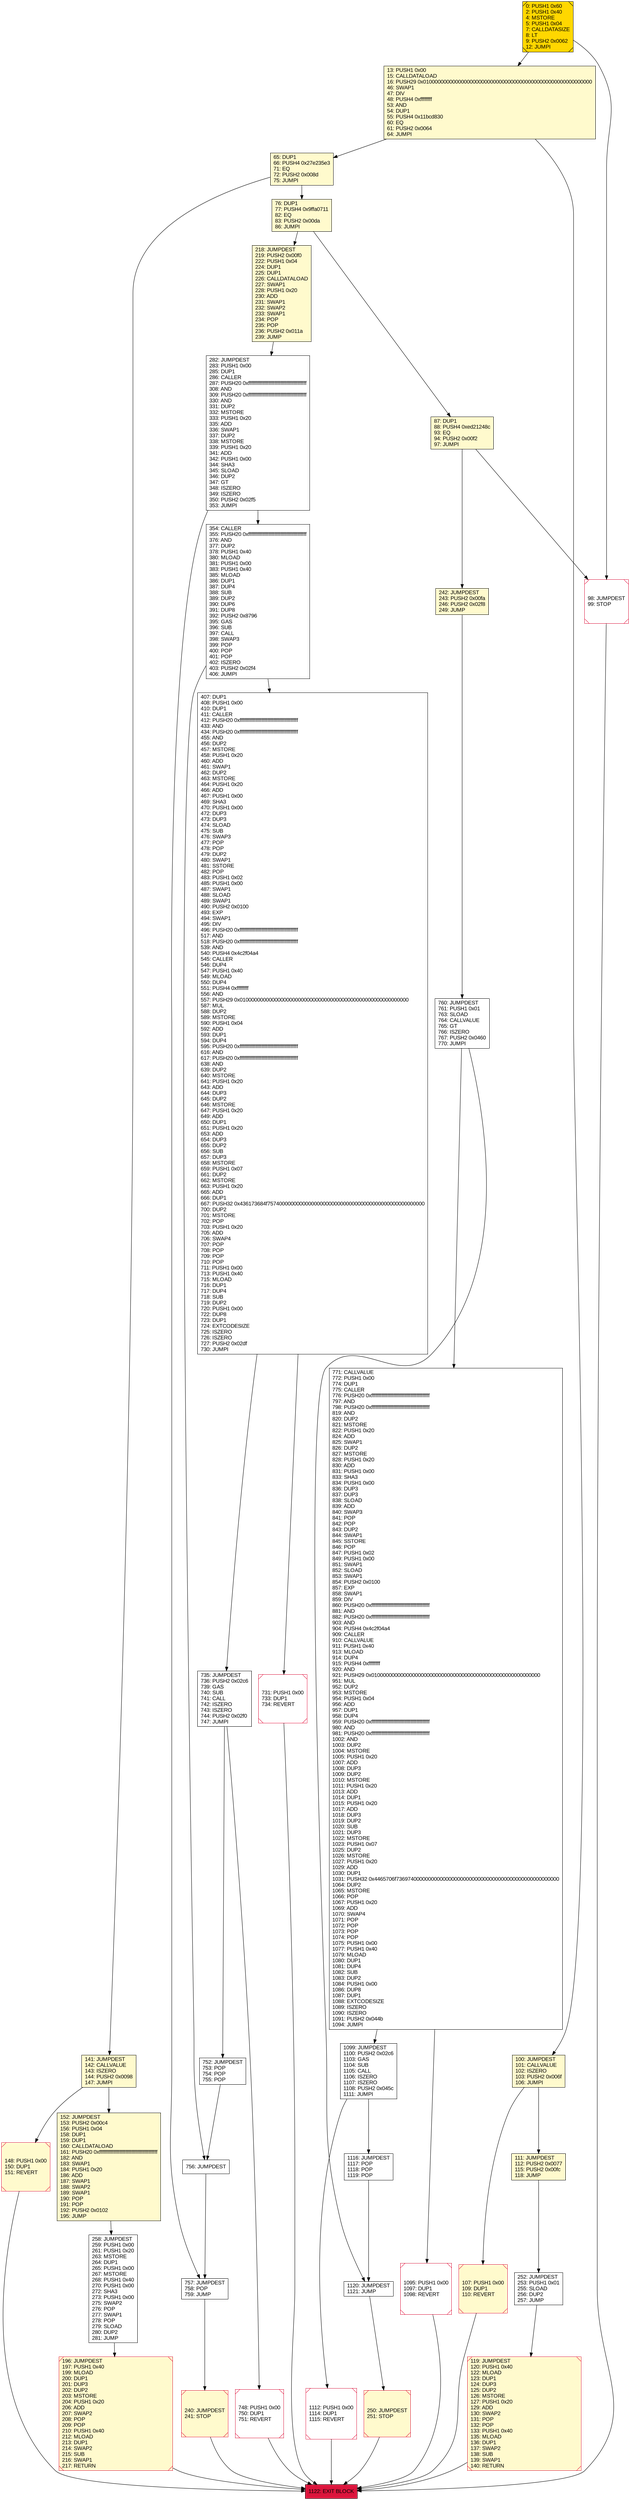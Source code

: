 digraph G {
bgcolor=transparent rankdir=UD;
node [shape=box style=filled color=black fillcolor=white fontname=arial fontcolor=black];
735 [label="735: JUMPDEST\l736: PUSH2 0x02c6\l739: GAS\l740: SUB\l741: CALL\l742: ISZERO\l743: ISZERO\l744: PUSH2 0x02f0\l747: JUMPI\l" ];
752 [label="752: JUMPDEST\l753: POP\l754: POP\l755: POP\l" ];
119 [label="119: JUMPDEST\l120: PUSH1 0x40\l122: MLOAD\l123: DUP1\l124: DUP3\l125: DUP2\l126: MSTORE\l127: PUSH1 0x20\l129: ADD\l130: SWAP2\l131: POP\l132: POP\l133: PUSH1 0x40\l135: MLOAD\l136: DUP1\l137: SWAP2\l138: SUB\l139: SWAP1\l140: RETURN\l" fillcolor=lemonchiffon shape=Msquare color=crimson ];
282 [label="282: JUMPDEST\l283: PUSH1 0x00\l285: DUP1\l286: CALLER\l287: PUSH20 0xffffffffffffffffffffffffffffffffffffffff\l308: AND\l309: PUSH20 0xffffffffffffffffffffffffffffffffffffffff\l330: AND\l331: DUP2\l332: MSTORE\l333: PUSH1 0x20\l335: ADD\l336: SWAP1\l337: DUP2\l338: MSTORE\l339: PUSH1 0x20\l341: ADD\l342: PUSH1 0x00\l344: SHA3\l345: SLOAD\l346: DUP2\l347: GT\l348: ISZERO\l349: ISZERO\l350: PUSH2 0x02f5\l353: JUMPI\l" ];
407 [label="407: DUP1\l408: PUSH1 0x00\l410: DUP1\l411: CALLER\l412: PUSH20 0xffffffffffffffffffffffffffffffffffffffff\l433: AND\l434: PUSH20 0xffffffffffffffffffffffffffffffffffffffff\l455: AND\l456: DUP2\l457: MSTORE\l458: PUSH1 0x20\l460: ADD\l461: SWAP1\l462: DUP2\l463: MSTORE\l464: PUSH1 0x20\l466: ADD\l467: PUSH1 0x00\l469: SHA3\l470: PUSH1 0x00\l472: DUP3\l473: DUP3\l474: SLOAD\l475: SUB\l476: SWAP3\l477: POP\l478: POP\l479: DUP2\l480: SWAP1\l481: SSTORE\l482: POP\l483: PUSH1 0x02\l485: PUSH1 0x00\l487: SWAP1\l488: SLOAD\l489: SWAP1\l490: PUSH2 0x0100\l493: EXP\l494: SWAP1\l495: DIV\l496: PUSH20 0xffffffffffffffffffffffffffffffffffffffff\l517: AND\l518: PUSH20 0xffffffffffffffffffffffffffffffffffffffff\l539: AND\l540: PUSH4 0x4c2f04a4\l545: CALLER\l546: DUP4\l547: PUSH1 0x40\l549: MLOAD\l550: DUP4\l551: PUSH4 0xffffffff\l556: AND\l557: PUSH29 0x0100000000000000000000000000000000000000000000000000000000\l587: MUL\l588: DUP2\l589: MSTORE\l590: PUSH1 0x04\l592: ADD\l593: DUP1\l594: DUP4\l595: PUSH20 0xffffffffffffffffffffffffffffffffffffffff\l616: AND\l617: PUSH20 0xffffffffffffffffffffffffffffffffffffffff\l638: AND\l639: DUP2\l640: MSTORE\l641: PUSH1 0x20\l643: ADD\l644: DUP3\l645: DUP2\l646: MSTORE\l647: PUSH1 0x20\l649: ADD\l650: DUP1\l651: PUSH1 0x20\l653: ADD\l654: DUP3\l655: DUP2\l656: SUB\l657: DUP3\l658: MSTORE\l659: PUSH1 0x07\l661: DUP2\l662: MSTORE\l663: PUSH1 0x20\l665: ADD\l666: DUP1\l667: PUSH32 0x436173684f757400000000000000000000000000000000000000000000000000\l700: DUP2\l701: MSTORE\l702: POP\l703: PUSH1 0x20\l705: ADD\l706: SWAP4\l707: POP\l708: POP\l709: POP\l710: POP\l711: PUSH1 0x00\l713: PUSH1 0x40\l715: MLOAD\l716: DUP1\l717: DUP4\l718: SUB\l719: DUP2\l720: PUSH1 0x00\l722: DUP8\l723: DUP1\l724: EXTCODESIZE\l725: ISZERO\l726: ISZERO\l727: PUSH2 0x02df\l730: JUMPI\l" ];
107 [label="107: PUSH1 0x00\l109: DUP1\l110: REVERT\l" fillcolor=lemonchiffon shape=Msquare color=crimson ];
748 [label="748: PUSH1 0x00\l750: DUP1\l751: REVERT\l" shape=Msquare color=crimson ];
757 [label="757: JUMPDEST\l758: POP\l759: JUMP\l" ];
0 [label="0: PUSH1 0x60\l2: PUSH1 0x40\l4: MSTORE\l5: PUSH1 0x04\l7: CALLDATASIZE\l8: LT\l9: PUSH2 0x0062\l12: JUMPI\l" fillcolor=lemonchiffon shape=Msquare fillcolor=gold ];
354 [label="354: CALLER\l355: PUSH20 0xffffffffffffffffffffffffffffffffffffffff\l376: AND\l377: DUP2\l378: PUSH1 0x40\l380: MLOAD\l381: PUSH1 0x00\l383: PUSH1 0x40\l385: MLOAD\l386: DUP1\l387: DUP4\l388: SUB\l389: DUP2\l390: DUP6\l391: DUP8\l392: PUSH2 0x8796\l395: GAS\l396: SUB\l397: CALL\l398: SWAP3\l399: POP\l400: POP\l401: POP\l402: ISZERO\l403: PUSH2 0x02f4\l406: JUMPI\l" ];
1120 [label="1120: JUMPDEST\l1121: JUMP\l" ];
242 [label="242: JUMPDEST\l243: PUSH2 0x00fa\l246: PUSH2 0x02f8\l249: JUMP\l" fillcolor=lemonchiffon ];
1099 [label="1099: JUMPDEST\l1100: PUSH2 0x02c6\l1103: GAS\l1104: SUB\l1105: CALL\l1106: ISZERO\l1107: ISZERO\l1108: PUSH2 0x045c\l1111: JUMPI\l" ];
76 [label="76: DUP1\l77: PUSH4 0x9ffa0711\l82: EQ\l83: PUSH2 0x00da\l86: JUMPI\l" fillcolor=lemonchiffon ];
258 [label="258: JUMPDEST\l259: PUSH1 0x00\l261: PUSH1 0x20\l263: MSTORE\l264: DUP1\l265: PUSH1 0x00\l267: MSTORE\l268: PUSH1 0x40\l270: PUSH1 0x00\l272: SHA3\l273: PUSH1 0x00\l275: SWAP2\l276: POP\l277: SWAP1\l278: POP\l279: SLOAD\l280: DUP2\l281: JUMP\l" ];
218 [label="218: JUMPDEST\l219: PUSH2 0x00f0\l222: PUSH1 0x04\l224: DUP1\l225: DUP1\l226: CALLDATALOAD\l227: SWAP1\l228: PUSH1 0x20\l230: ADD\l231: SWAP1\l232: SWAP2\l233: SWAP1\l234: POP\l235: POP\l236: PUSH2 0x011a\l239: JUMP\l" fillcolor=lemonchiffon ];
141 [label="141: JUMPDEST\l142: CALLVALUE\l143: ISZERO\l144: PUSH2 0x0098\l147: JUMPI\l" fillcolor=lemonchiffon ];
1122 [label="1122: EXIT BLOCK\l" fillcolor=crimson ];
13 [label="13: PUSH1 0x00\l15: CALLDATALOAD\l16: PUSH29 0x0100000000000000000000000000000000000000000000000000000000\l46: SWAP1\l47: DIV\l48: PUSH4 0xffffffff\l53: AND\l54: DUP1\l55: PUSH4 0x11bcd830\l60: EQ\l61: PUSH2 0x0064\l64: JUMPI\l" fillcolor=lemonchiffon ];
240 [label="240: JUMPDEST\l241: STOP\l" fillcolor=lemonchiffon shape=Msquare color=crimson ];
771 [label="771: CALLVALUE\l772: PUSH1 0x00\l774: DUP1\l775: CALLER\l776: PUSH20 0xffffffffffffffffffffffffffffffffffffffff\l797: AND\l798: PUSH20 0xffffffffffffffffffffffffffffffffffffffff\l819: AND\l820: DUP2\l821: MSTORE\l822: PUSH1 0x20\l824: ADD\l825: SWAP1\l826: DUP2\l827: MSTORE\l828: PUSH1 0x20\l830: ADD\l831: PUSH1 0x00\l833: SHA3\l834: PUSH1 0x00\l836: DUP3\l837: DUP3\l838: SLOAD\l839: ADD\l840: SWAP3\l841: POP\l842: POP\l843: DUP2\l844: SWAP1\l845: SSTORE\l846: POP\l847: PUSH1 0x02\l849: PUSH1 0x00\l851: SWAP1\l852: SLOAD\l853: SWAP1\l854: PUSH2 0x0100\l857: EXP\l858: SWAP1\l859: DIV\l860: PUSH20 0xffffffffffffffffffffffffffffffffffffffff\l881: AND\l882: PUSH20 0xffffffffffffffffffffffffffffffffffffffff\l903: AND\l904: PUSH4 0x4c2f04a4\l909: CALLER\l910: CALLVALUE\l911: PUSH1 0x40\l913: MLOAD\l914: DUP4\l915: PUSH4 0xffffffff\l920: AND\l921: PUSH29 0x0100000000000000000000000000000000000000000000000000000000\l951: MUL\l952: DUP2\l953: MSTORE\l954: PUSH1 0x04\l956: ADD\l957: DUP1\l958: DUP4\l959: PUSH20 0xffffffffffffffffffffffffffffffffffffffff\l980: AND\l981: PUSH20 0xffffffffffffffffffffffffffffffffffffffff\l1002: AND\l1003: DUP2\l1004: MSTORE\l1005: PUSH1 0x20\l1007: ADD\l1008: DUP3\l1009: DUP2\l1010: MSTORE\l1011: PUSH1 0x20\l1013: ADD\l1014: DUP1\l1015: PUSH1 0x20\l1017: ADD\l1018: DUP3\l1019: DUP2\l1020: SUB\l1021: DUP3\l1022: MSTORE\l1023: PUSH1 0x07\l1025: DUP2\l1026: MSTORE\l1027: PUSH1 0x20\l1029: ADD\l1030: DUP1\l1031: PUSH32 0x4465706f73697400000000000000000000000000000000000000000000000000\l1064: DUP2\l1065: MSTORE\l1066: POP\l1067: PUSH1 0x20\l1069: ADD\l1070: SWAP4\l1071: POP\l1072: POP\l1073: POP\l1074: POP\l1075: PUSH1 0x00\l1077: PUSH1 0x40\l1079: MLOAD\l1080: DUP1\l1081: DUP4\l1082: SUB\l1083: DUP2\l1084: PUSH1 0x00\l1086: DUP8\l1087: DUP1\l1088: EXTCODESIZE\l1089: ISZERO\l1090: ISZERO\l1091: PUSH2 0x044b\l1094: JUMPI\l" ];
100 [label="100: JUMPDEST\l101: CALLVALUE\l102: ISZERO\l103: PUSH2 0x006f\l106: JUMPI\l" fillcolor=lemonchiffon ];
1095 [label="1095: PUSH1 0x00\l1097: DUP1\l1098: REVERT\l" shape=Msquare color=crimson ];
65 [label="65: DUP1\l66: PUSH4 0x27e235e3\l71: EQ\l72: PUSH2 0x008d\l75: JUMPI\l" fillcolor=lemonchiffon ];
111 [label="111: JUMPDEST\l112: PUSH2 0x0077\l115: PUSH2 0x00fc\l118: JUMP\l" fillcolor=lemonchiffon ];
252 [label="252: JUMPDEST\l253: PUSH1 0x01\l255: SLOAD\l256: DUP2\l257: JUMP\l" ];
760 [label="760: JUMPDEST\l761: PUSH1 0x01\l763: SLOAD\l764: CALLVALUE\l765: GT\l766: ISZERO\l767: PUSH2 0x0460\l770: JUMPI\l" ];
1116 [label="1116: JUMPDEST\l1117: POP\l1118: POP\l1119: POP\l" ];
250 [label="250: JUMPDEST\l251: STOP\l" fillcolor=lemonchiffon shape=Msquare color=crimson ];
148 [label="148: PUSH1 0x00\l150: DUP1\l151: REVERT\l" fillcolor=lemonchiffon shape=Msquare color=crimson ];
98 [label="98: JUMPDEST\l99: STOP\l" shape=Msquare color=crimson ];
196 [label="196: JUMPDEST\l197: PUSH1 0x40\l199: MLOAD\l200: DUP1\l201: DUP3\l202: DUP2\l203: MSTORE\l204: PUSH1 0x20\l206: ADD\l207: SWAP2\l208: POP\l209: POP\l210: PUSH1 0x40\l212: MLOAD\l213: DUP1\l214: SWAP2\l215: SUB\l216: SWAP1\l217: RETURN\l" fillcolor=lemonchiffon shape=Msquare color=crimson ];
756 [label="756: JUMPDEST\l" ];
1112 [label="1112: PUSH1 0x00\l1114: DUP1\l1115: REVERT\l" shape=Msquare color=crimson ];
731 [label="731: PUSH1 0x00\l733: DUP1\l734: REVERT\l" shape=Msquare color=crimson ];
87 [label="87: DUP1\l88: PUSH4 0xed21248c\l93: EQ\l94: PUSH2 0x00f2\l97: JUMPI\l" fillcolor=lemonchiffon ];
152 [label="152: JUMPDEST\l153: PUSH2 0x00c4\l156: PUSH1 0x04\l158: DUP1\l159: DUP1\l160: CALLDATALOAD\l161: PUSH20 0xffffffffffffffffffffffffffffffffffffffff\l182: AND\l183: SWAP1\l184: PUSH1 0x20\l186: ADD\l187: SWAP1\l188: SWAP2\l189: SWAP1\l190: POP\l191: POP\l192: PUSH2 0x0102\l195: JUMP\l" fillcolor=lemonchiffon ];
13 -> 100;
111 -> 252;
1095 -> 1122;
240 -> 1122;
407 -> 735;
760 -> 771;
250 -> 1122;
735 -> 748;
100 -> 111;
354 -> 407;
282 -> 354;
98 -> 1122;
196 -> 1122;
282 -> 757;
731 -> 1122;
1112 -> 1122;
218 -> 282;
0 -> 98;
87 -> 242;
76 -> 87;
119 -> 1122;
107 -> 1122;
258 -> 196;
748 -> 1122;
242 -> 760;
1099 -> 1116;
757 -> 240;
65 -> 141;
752 -> 756;
1120 -> 250;
407 -> 731;
771 -> 1099;
735 -> 752;
76 -> 218;
771 -> 1095;
87 -> 98;
13 -> 65;
148 -> 1122;
1099 -> 1112;
141 -> 152;
152 -> 258;
141 -> 148;
756 -> 757;
100 -> 107;
252 -> 119;
354 -> 756;
65 -> 76;
0 -> 13;
760 -> 1120;
1116 -> 1120;
}